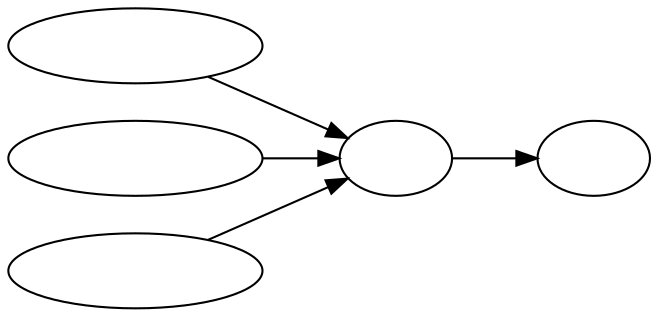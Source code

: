 digraph {
    graph [rankdir=LR];
    node  [style="state"];

    model -> RAC;
    SUT   -> RAC;
    data  -> RAC;
    RAC   -> verdict [label=" ", texlbl="évaluation"];

    model   [label=" ", texlbl="\tikzref{boxracom}modèle objet", width=1.7];
    SUT     [label=" ", texlbl="\tikzref{boxracsut}SUT", width=1.7        ];
    data    [label=" ", texlbl="données", width=1.7                       ];
    RAC     [label=" ", texlbl="RAC"                                      ];
    verdict [label=" ", texlbl="verdict"                                  ];
}
